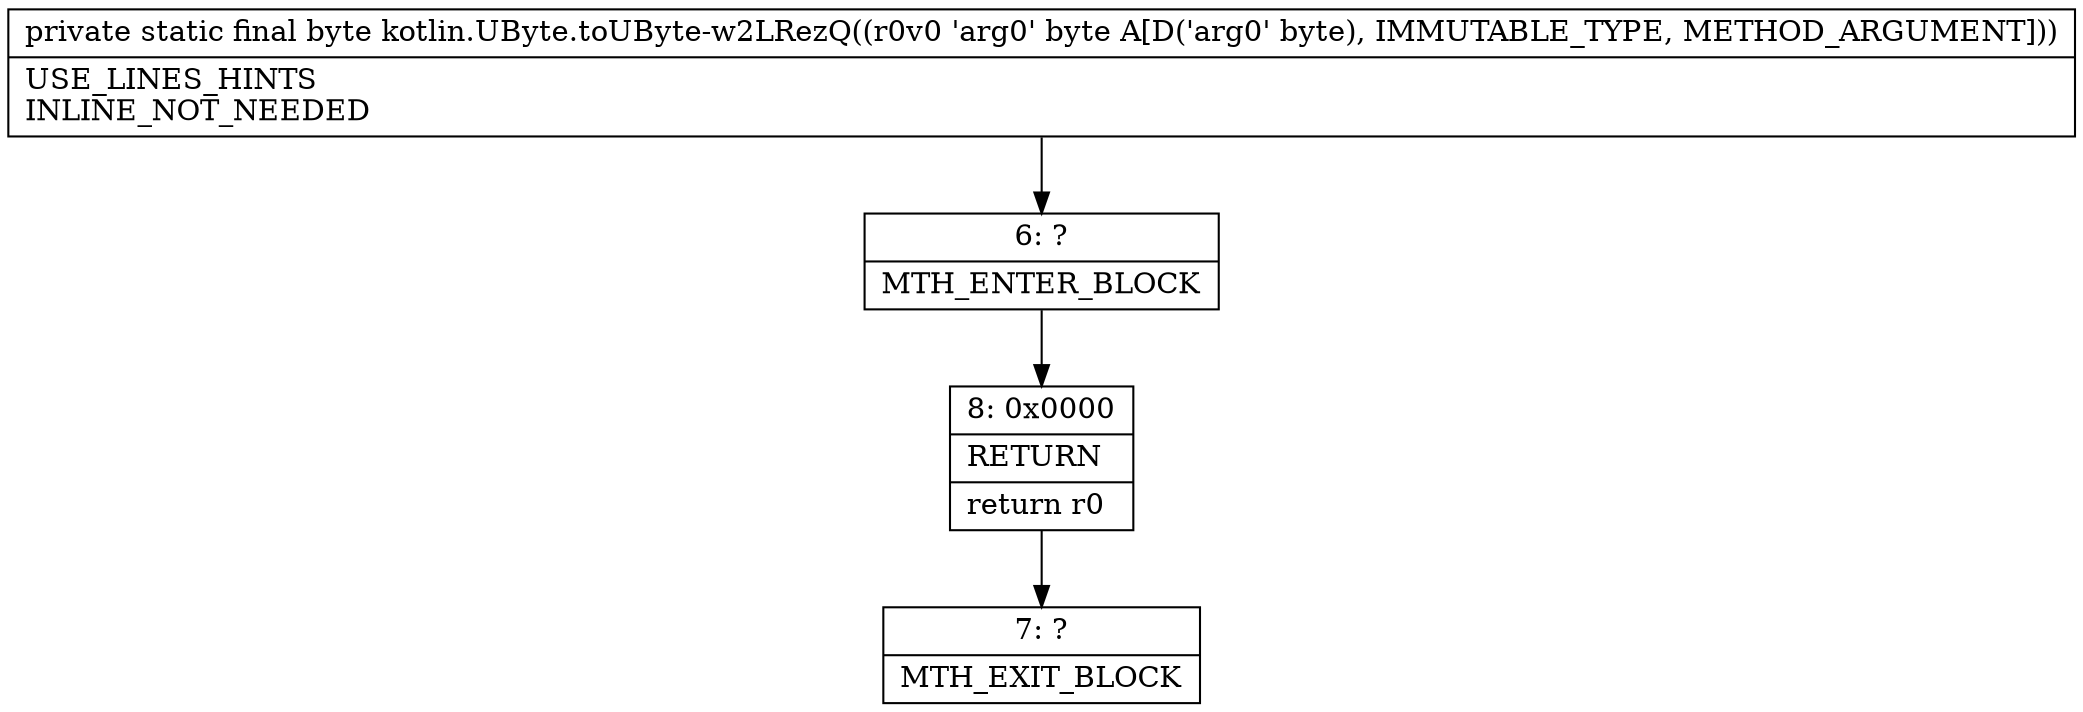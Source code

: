 digraph "CFG forkotlin.UByte.toUByte\-w2LRezQ(B)B" {
Node_6 [shape=record,label="{6\:\ ?|MTH_ENTER_BLOCK\l}"];
Node_8 [shape=record,label="{8\:\ 0x0000|RETURN\l|return r0\l}"];
Node_7 [shape=record,label="{7\:\ ?|MTH_EXIT_BLOCK\l}"];
MethodNode[shape=record,label="{private static final byte kotlin.UByte.toUByte\-w2LRezQ((r0v0 'arg0' byte A[D('arg0' byte), IMMUTABLE_TYPE, METHOD_ARGUMENT]))  | USE_LINES_HINTS\lINLINE_NOT_NEEDED\l}"];
MethodNode -> Node_6;Node_6 -> Node_8;
Node_8 -> Node_7;
}

